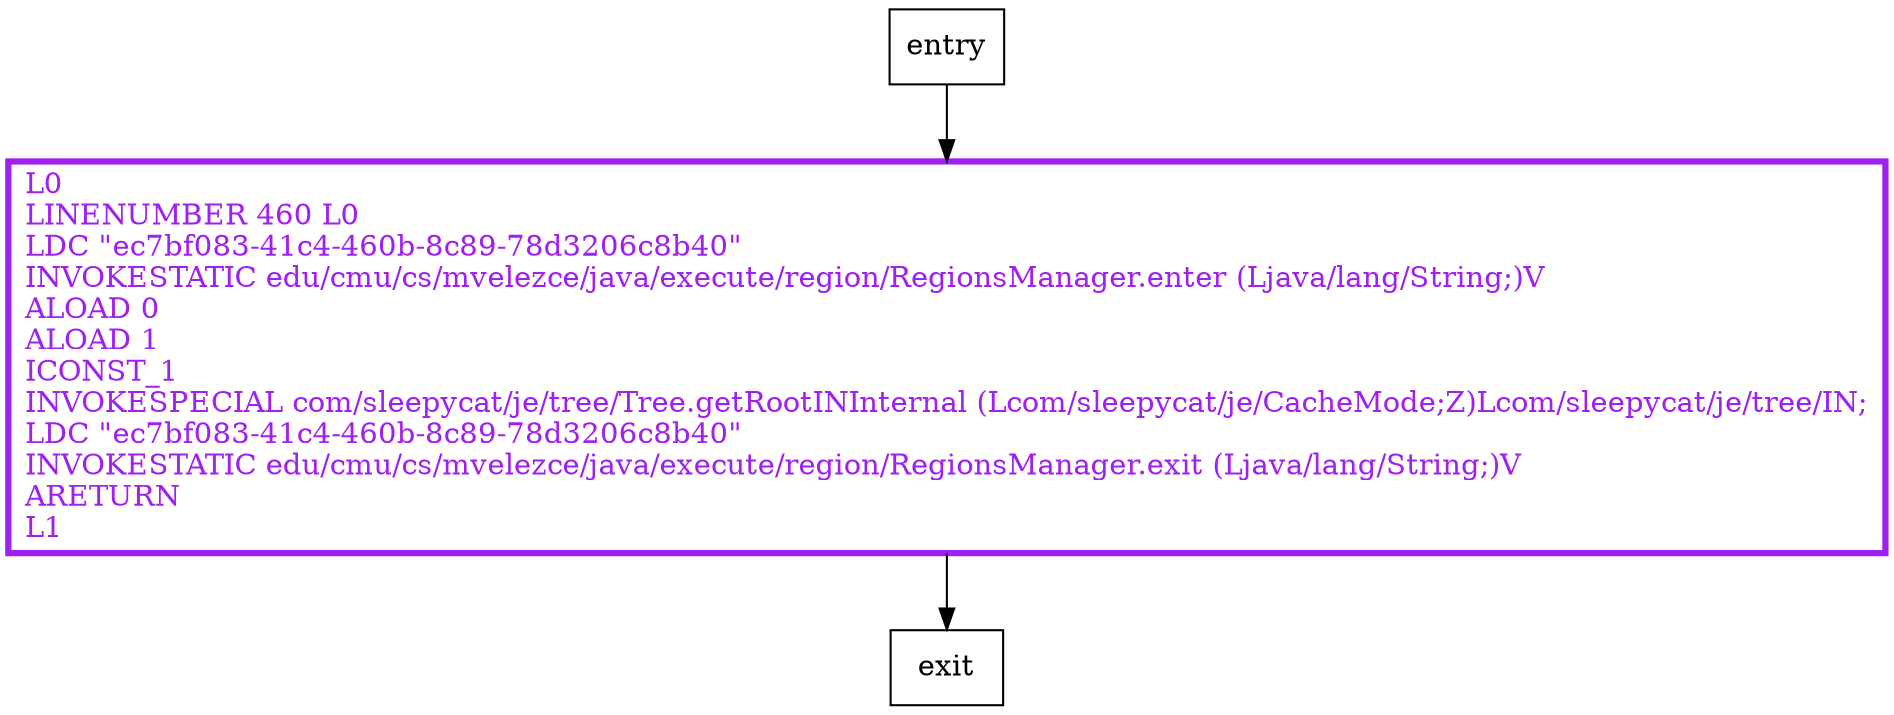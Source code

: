 digraph getRootINLatchedExclusive {
node [shape=record];
352129949 [label="L0\lLINENUMBER 460 L0\lLDC \"ec7bf083-41c4-460b-8c89-78d3206c8b40\"\lINVOKESTATIC edu/cmu/cs/mvelezce/java/execute/region/RegionsManager.enter (Ljava/lang/String;)V\lALOAD 0\lALOAD 1\lICONST_1\lINVOKESPECIAL com/sleepycat/je/tree/Tree.getRootINInternal (Lcom/sleepycat/je/CacheMode;Z)Lcom/sleepycat/je/tree/IN;\lLDC \"ec7bf083-41c4-460b-8c89-78d3206c8b40\"\lINVOKESTATIC edu/cmu/cs/mvelezce/java/execute/region/RegionsManager.exit (Ljava/lang/String;)V\lARETURN\lL1\l"];
entry;
exit;
entry -> 352129949
352129949 -> exit
352129949[fontcolor="purple", penwidth=3, color="purple"];
}
